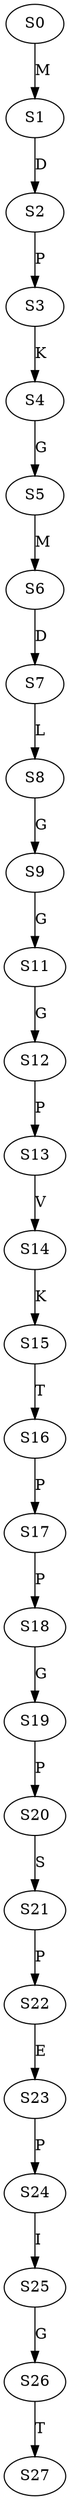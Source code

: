 strict digraph  {
	S0 -> S1 [ label = M ];
	S1 -> S2 [ label = D ];
	S2 -> S3 [ label = P ];
	S3 -> S4 [ label = K ];
	S4 -> S5 [ label = G ];
	S5 -> S6 [ label = M ];
	S6 -> S7 [ label = D ];
	S7 -> S8 [ label = L ];
	S8 -> S9 [ label = G ];
	S9 -> S11 [ label = G ];
	S11 -> S12 [ label = G ];
	S12 -> S13 [ label = P ];
	S13 -> S14 [ label = V ];
	S14 -> S15 [ label = K ];
	S15 -> S16 [ label = T ];
	S16 -> S17 [ label = P ];
	S17 -> S18 [ label = P ];
	S18 -> S19 [ label = G ];
	S19 -> S20 [ label = P ];
	S20 -> S21 [ label = S ];
	S21 -> S22 [ label = P ];
	S22 -> S23 [ label = E ];
	S23 -> S24 [ label = P ];
	S24 -> S25 [ label = I ];
	S25 -> S26 [ label = G ];
	S26 -> S27 [ label = T ];
}
